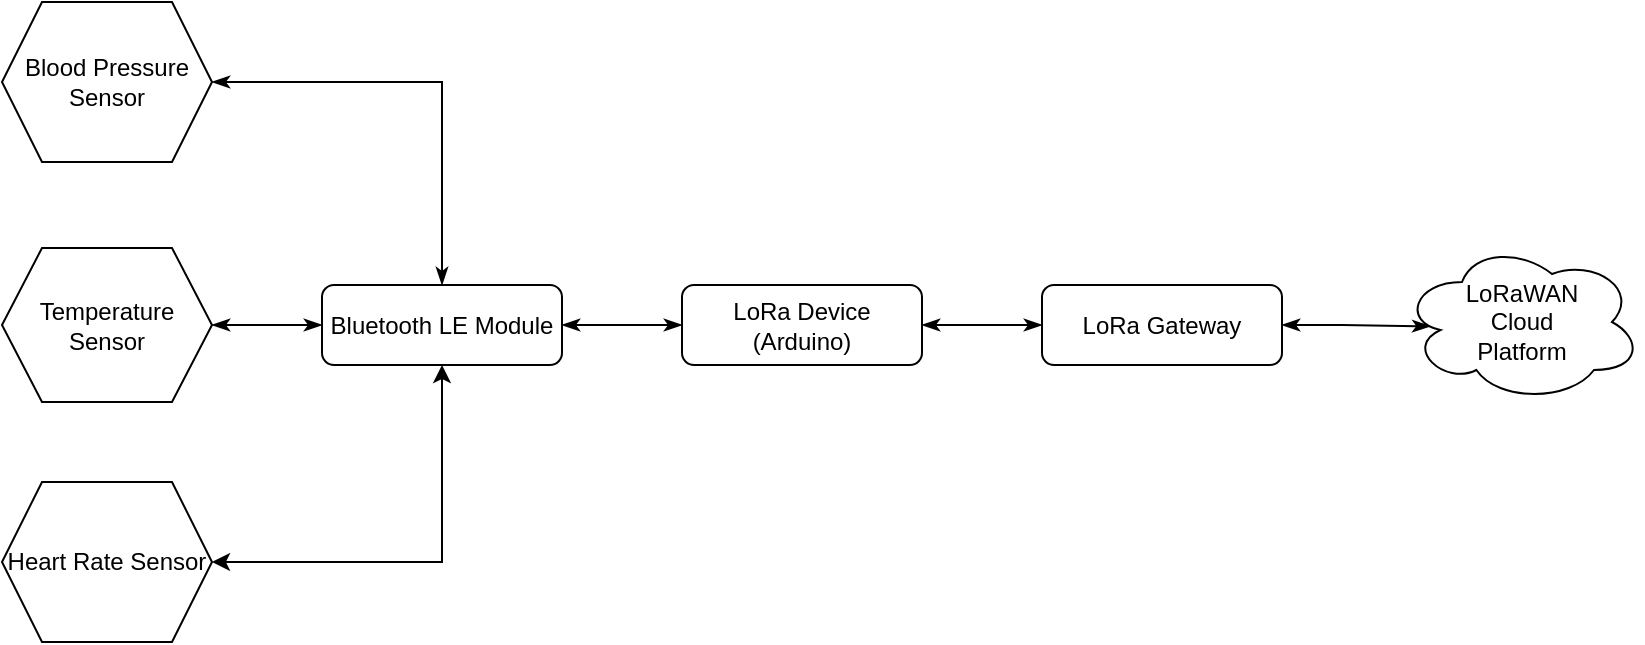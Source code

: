 <mxfile version="27.0.2">
  <diagram name="Page-1" id="-nn-RIF6AeDvUM04-oAs">
    <mxGraphModel dx="1131" dy="607" grid="1" gridSize="10" guides="1" tooltips="1" connect="1" arrows="1" fold="1" page="0" pageScale="1" pageWidth="1169" pageHeight="827" math="0" shadow="0" adaptiveColors="none">
      <root>
        <mxCell id="0" />
        <mxCell id="1" parent="0" />
        <mxCell id="2EHM10TqO2SMvUCAY8AR-11" style="edgeStyle=orthogonalEdgeStyle;rounded=0;orthogonalLoop=1;jettySize=auto;html=1;entryX=0.5;entryY=0;entryDx=0;entryDy=0;endArrow=classicThin;startFill=1;endFill=1;startArrow=classicThin;" edge="1" parent="1" source="2EHM10TqO2SMvUCAY8AR-3" target="2EHM10TqO2SMvUCAY8AR-7">
          <mxGeometry relative="1" as="geometry" />
        </mxCell>
        <mxCell id="2EHM10TqO2SMvUCAY8AR-3" value="Blood Pressure Sensor" style="shape=hexagon;perimeter=hexagonPerimeter2;whiteSpace=wrap;html=1;fixedSize=1;" vertex="1" parent="1">
          <mxGeometry x="70" y="200" width="105" height="80" as="geometry" />
        </mxCell>
        <mxCell id="2EHM10TqO2SMvUCAY8AR-12" style="edgeStyle=orthogonalEdgeStyle;rounded=0;orthogonalLoop=1;jettySize=auto;html=1;endArrow=classicThin;startFill=1;endFill=1;startArrow=classicThin;" edge="1" parent="1" source="2EHM10TqO2SMvUCAY8AR-4" target="2EHM10TqO2SMvUCAY8AR-7">
          <mxGeometry relative="1" as="geometry" />
        </mxCell>
        <mxCell id="2EHM10TqO2SMvUCAY8AR-4" value="Temperature Sensor" style="shape=hexagon;perimeter=hexagonPerimeter2;whiteSpace=wrap;html=1;fixedSize=1;" vertex="1" parent="1">
          <mxGeometry x="70" y="323" width="105" height="77" as="geometry" />
        </mxCell>
        <mxCell id="2EHM10TqO2SMvUCAY8AR-13" style="edgeStyle=orthogonalEdgeStyle;rounded=0;orthogonalLoop=1;jettySize=auto;html=1;entryX=0.5;entryY=1;entryDx=0;entryDy=0;endArrow=classic;startFill=1;endFill=1;startArrow=classic;" edge="1" parent="1" source="2EHM10TqO2SMvUCAY8AR-5" target="2EHM10TqO2SMvUCAY8AR-7">
          <mxGeometry relative="1" as="geometry" />
        </mxCell>
        <mxCell id="2EHM10TqO2SMvUCAY8AR-5" value="Heart Rate Sensor" style="shape=hexagon;perimeter=hexagonPerimeter2;whiteSpace=wrap;html=1;fixedSize=1;" vertex="1" parent="1">
          <mxGeometry x="70" y="440" width="105" height="80" as="geometry" />
        </mxCell>
        <mxCell id="2EHM10TqO2SMvUCAY8AR-14" style="edgeStyle=orthogonalEdgeStyle;rounded=0;orthogonalLoop=1;jettySize=auto;html=1;entryX=0;entryY=0.5;entryDx=0;entryDy=0;endArrow=classicThin;endFill=1;startArrow=classicThin;startFill=1;" edge="1" parent="1" source="2EHM10TqO2SMvUCAY8AR-7" target="2EHM10TqO2SMvUCAY8AR-8">
          <mxGeometry relative="1" as="geometry" />
        </mxCell>
        <mxCell id="2EHM10TqO2SMvUCAY8AR-7" value="Bluetooth LE Module" style="rounded=1;whiteSpace=wrap;html=1;" vertex="1" parent="1">
          <mxGeometry x="230" y="341.5" width="120" height="40" as="geometry" />
        </mxCell>
        <mxCell id="2EHM10TqO2SMvUCAY8AR-15" style="edgeStyle=orthogonalEdgeStyle;rounded=0;orthogonalLoop=1;jettySize=auto;html=1;endArrow=classicThin;endFill=1;startArrow=classicThin;startFill=1;" edge="1" parent="1" source="2EHM10TqO2SMvUCAY8AR-8" target="2EHM10TqO2SMvUCAY8AR-9">
          <mxGeometry relative="1" as="geometry" />
        </mxCell>
        <mxCell id="2EHM10TqO2SMvUCAY8AR-8" value="LoRa Device (Arduino)" style="rounded=1;whiteSpace=wrap;html=1;" vertex="1" parent="1">
          <mxGeometry x="410" y="341.5" width="120" height="40" as="geometry" />
        </mxCell>
        <mxCell id="2EHM10TqO2SMvUCAY8AR-9" value="LoRa Gateway" style="rounded=1;whiteSpace=wrap;html=1;" vertex="1" parent="1">
          <mxGeometry x="590" y="341.5" width="120" height="40" as="geometry" />
        </mxCell>
        <mxCell id="2EHM10TqO2SMvUCAY8AR-10" value="LoRaWAN&lt;br&gt;Cloud&lt;div&gt;Platform&lt;/div&gt;" style="ellipse;shape=cloud;whiteSpace=wrap;html=1;" vertex="1" parent="1">
          <mxGeometry x="770" y="320" width="120" height="80" as="geometry" />
        </mxCell>
        <mxCell id="2EHM10TqO2SMvUCAY8AR-17" style="edgeStyle=orthogonalEdgeStyle;rounded=0;orthogonalLoop=1;jettySize=auto;html=1;entryX=0.118;entryY=0.527;entryDx=0;entryDy=0;entryPerimeter=0;startArrow=classicThin;startFill=1;endArrow=classicThin;endFill=1;" edge="1" parent="1" source="2EHM10TqO2SMvUCAY8AR-9" target="2EHM10TqO2SMvUCAY8AR-10">
          <mxGeometry relative="1" as="geometry" />
        </mxCell>
      </root>
    </mxGraphModel>
  </diagram>
</mxfile>
